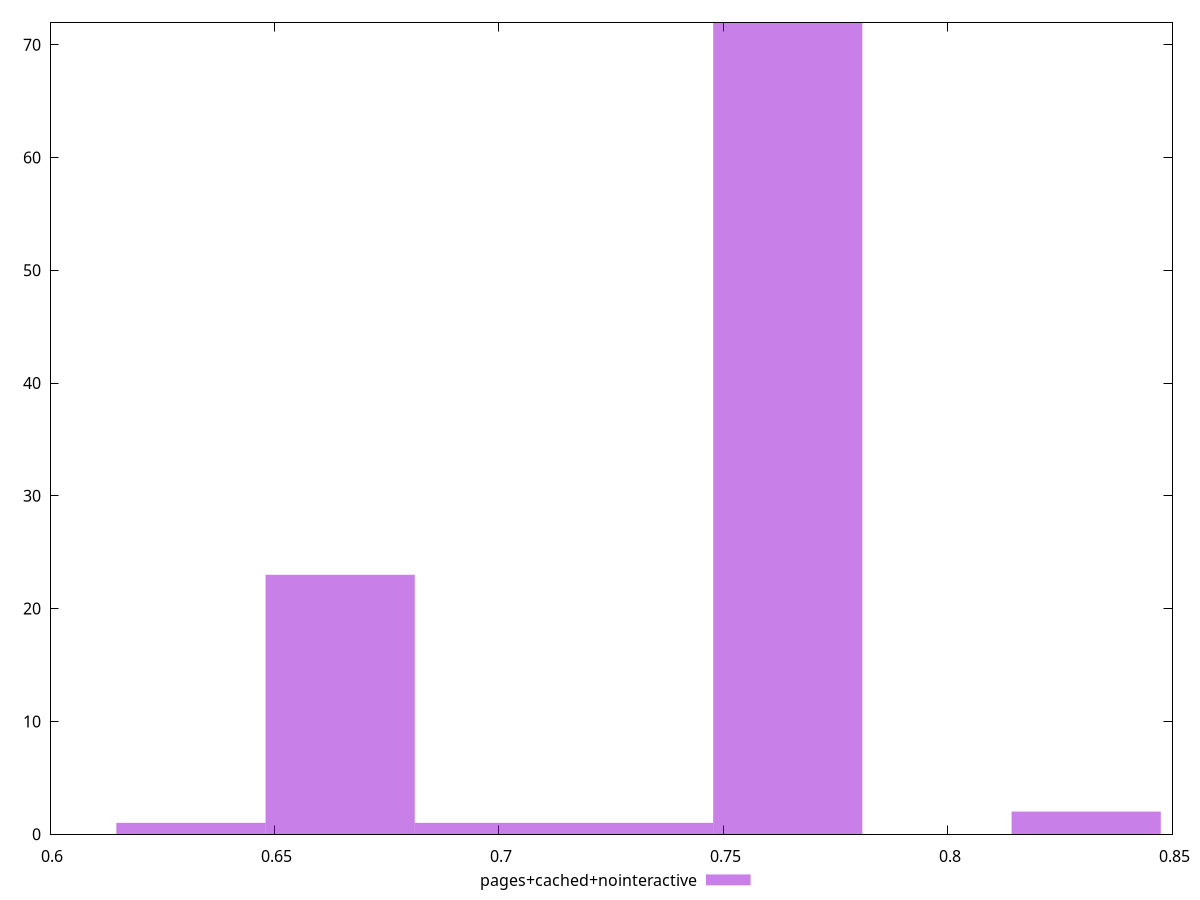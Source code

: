$_pagesCachedNointeractive <<EOF
0.7643147647593848 72
0.664621534573378 23
0.6978526113020469 1
0.8307769182167225 2
0.6313904578447092 1
0.7310836880307159 1
EOF
set key outside below
set terminal pngcairo
set output "report_00004_2020-11-02T20-21-41.718Z/speed-index/pages+cached+nointeractive//hist.png"
set yrange [0:72]
set boxwidth 0.0332310767286689
set style fill transparent solid 0.5 noborder
plot $_pagesCachedNointeractive title "pages+cached+nointeractive" with boxes ,